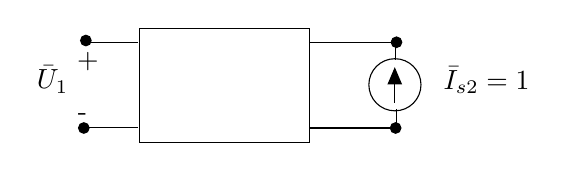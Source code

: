 \begin{tikzpicture}[y=-1cm]
\sf
\path (9.624,3.022) node[text=black,anchor=base west] {$\bar{I}_{s2}=1$};
\draw[black] (9.138,2.642) -- (9.138,2.467);
\draw[black] (9.151,3.522) -- (9.151,3.267);
\path (5.104,3.013) node[text=black,anchor=base east] {$\bar{U}_{1}$};
\path (5.231,2.753) node[text=black,anchor=base] {+};
\path (5.162,3.418) node[text=black,anchor=base] {-};
\draw[black] (8.049,2.42) -- (9.131,2.42);
\draw[black] (8.038,3.509) -- (9.12,3.509);
\draw[black] (5.182,2.42) -- (5.871,2.42);
\draw[black] (5.127,3.498) -- (5.871,3.498);
\draw[black] (5.882,2.242) rectangle (8.04,3.698);
\filldraw[black] (9.138,3.509) ellipse (0.067cm and 0.067cm);
\filldraw[black] (9.149,2.42) ellipse (0.067cm and 0.067cm);
\filldraw[black] (5.178,3.509) ellipse (0.067cm and 0.067cm);
\filldraw[black] (5.204,2.398) ellipse (0.067cm and 0.067cm);
\draw[arrows=-triangle 45,black] (9.127,3.191) -- (9.127,2.736);
\draw[black] (9.129,2.96) ellipse (0.331cm and 0.331cm);

\end{tikzpicture}%

%% Configure (x)emacs for this file ...
%% Local Variables:
%% mode: latex
%% End: